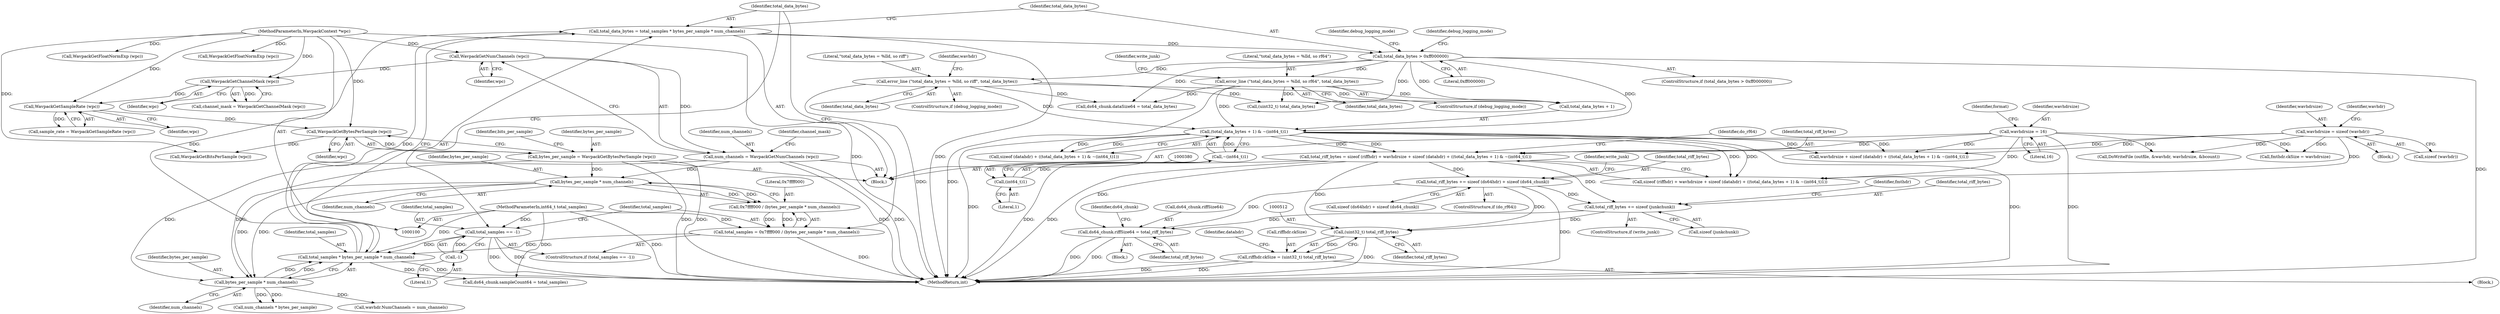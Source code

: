 digraph "0_WavPack_d5bf76b5a88d044a1be1d5656698e3ba737167e5_0@API" {
"1000393" [label="(Call,total_riff_bytes += sizeof (junkchunk))"];
"1000364" [label="(Call,total_riff_bytes = sizeof (riffhdr) + wavhdrsize + sizeof (datahdr) + ((total_data_bytes + 1) & ~(int64_t)1))"];
"1000158" [label="(Call,wavhdrsize = 16)"];
"1000265" [label="(Call,wavhdrsize = sizeof (wavhdr))"];
"1000374" [label="(Call,(total_data_bytes + 1) & ~(int64_t)1)"];
"1000201" [label="(Call,error_line (\"total_data_bytes = %lld, so rf64\", total_data_bytes))"];
"1000195" [label="(Call,total_data_bytes > 0xff000000)"];
"1000187" [label="(Call,total_data_bytes = total_samples * bytes_per_sample * num_channels)"];
"1000189" [label="(Call,total_samples * bytes_per_sample * num_channels)"];
"1000180" [label="(Call,total_samples = 0x7ffff000 / (bytes_per_sample * num_channels))"];
"1000182" [label="(Call,0x7ffff000 / (bytes_per_sample * num_channels))"];
"1000184" [label="(Call,bytes_per_sample * num_channels)"];
"1000140" [label="(Call,bytes_per_sample = WavpackGetBytesPerSample (wpc))"];
"1000142" [label="(Call,WavpackGetBytesPerSample (wpc))"];
"1000137" [label="(Call,WavpackGetSampleRate (wpc))"];
"1000132" [label="(Call,WavpackGetChannelMask (wpc))"];
"1000127" [label="(Call,WavpackGetNumChannels (wpc))"];
"1000102" [label="(MethodParameterIn,WavpackContext *wpc)"];
"1000125" [label="(Call,num_channels = WavpackGetNumChannels (wpc))"];
"1000103" [label="(MethodParameterIn,int64_t total_samples)"];
"1000176" [label="(Call,total_samples == -1)"];
"1000178" [label="(Call,-1)"];
"1000191" [label="(Call,bytes_per_sample * num_channels)"];
"1000213" [label="(Call,error_line (\"total_data_bytes = %lld, so riff\", total_data_bytes))"];
"1000378" [label="(Call,~(int64_t)1)"];
"1000379" [label="(Call,(int64_t)1)"];
"1000384" [label="(Call,total_riff_bytes += sizeof (ds64hdr) + sizeof (ds64_chunk))"];
"1000466" [label="(Call,ds64_chunk.riffSize64 = total_riff_bytes)"];
"1000511" [label="(Call,(uint32_t) total_riff_bytes)"];
"1000507" [label="(Call,riffhdr.ckSize = (uint32_t) total_riff_bytes)"];
"1000375" [label="(Call,total_data_bytes + 1)"];
"1000131" [label="(Identifier,channel_mask)"];
"1000415" [label="(Call,fmthdr.ckSize = wavhdrsize)"];
"1000467" [label="(Call,ds64_chunk.riffSize64)"];
"1000386" [label="(Call,sizeof (ds64hdr) + sizeof (ds64_chunk))"];
"1000371" [label="(Call,sizeof (datahdr) + ((total_data_bytes + 1) & ~(int64_t)1))"];
"1000146" [label="(Identifier,bits_per_sample)"];
"1000138" [label="(Identifier,wpc)"];
"1000385" [label="(Identifier,total_riff_bytes)"];
"1000621" [label="(Call,DoWriteFile (outfile, &wavhdr, wavhdrsize, &bcount))"];
"1000133" [label="(Identifier,wpc)"];
"1000213" [label="(Call,error_line (\"total_data_bytes = %lld, so riff\", total_data_bytes))"];
"1000196" [label="(Identifier,total_data_bytes)"];
"1000211" [label="(ControlStructure,if (debug_logging_mode))"];
"1000199" [label="(ControlStructure,if (debug_logging_mode))"];
"1000393" [label="(Call,total_riff_bytes += sizeof (junkchunk))"];
"1000466" [label="(Call,ds64_chunk.riffSize64 = total_riff_bytes)"];
"1000197" [label="(Literal,0xff000000)"];
"1000143" [label="(Identifier,wpc)"];
"1000130" [label="(Call,channel_mask = WavpackGetChannelMask (wpc))"];
"1000193" [label="(Identifier,num_channels)"];
"1000513" [label="(Identifier,total_riff_bytes)"];
"1000158" [label="(Call,wavhdrsize = 16)"];
"1000140" [label="(Call,bytes_per_sample = WavpackGetBytesPerSample (wpc))"];
"1000102" [label="(MethodParameterIn,WavpackContext *wpc)"];
"1000383" [label="(Identifier,do_rf64)"];
"1000125" [label="(Call,num_channels = WavpackGetNumChannels (wpc))"];
"1000264" [label="(Block,)"];
"1000239" [label="(Call,num_channels * bytes_per_sample)"];
"1000179" [label="(Literal,1)"];
"1000160" [label="(Literal,16)"];
"1000190" [label="(Identifier,total_samples)"];
"1000394" [label="(Identifier,total_riff_bytes)"];
"1000191" [label="(Call,bytes_per_sample * num_channels)"];
"1000167" [label="(Call,WavpackGetFloatNormExp (wpc))"];
"1000203" [label="(Identifier,total_data_bytes)"];
"1000471" [label="(Call,ds64_chunk.dataSize64 = total_data_bytes)"];
"1000181" [label="(Identifier,total_samples)"];
"1000105" [label="(Block,)"];
"1000382" [label="(ControlStructure,if (do_rf64))"];
"1000177" [label="(Identifier,total_samples)"];
"1000653" [label="(MethodReturn,int)"];
"1000180" [label="(Call,total_samples = 0x7ffff000 / (bytes_per_sample * num_channels))"];
"1000142" [label="(Call,WavpackGetBytesPerSample (wpc))"];
"1000153" [label="(Call,WavpackGetFloatNormExp (wpc))"];
"1000189" [label="(Call,total_samples * bytes_per_sample * num_channels)"];
"1000212" [label="(Identifier,debug_logging_mode)"];
"1000127" [label="(Call,WavpackGetNumChannels (wpc))"];
"1000184" [label="(Call,bytes_per_sample * num_channels)"];
"1000399" [label="(Identifier,fmthdr)"];
"1000187" [label="(Call,total_data_bytes = total_samples * bytes_per_sample * num_channels)"];
"1000366" [label="(Call,sizeof (riffhdr) + wavhdrsize + sizeof (datahdr) + ((total_data_bytes + 1) & ~(int64_t)1))"];
"1000147" [label="(Call,WavpackGetBitsPerSample (wpc))"];
"1000215" [label="(Identifier,total_data_bytes)"];
"1000141" [label="(Identifier,bytes_per_sample)"];
"1000473" [label="(Identifier,ds64_chunk)"];
"1000103" [label="(MethodParameterIn,int64_t total_samples)"];
"1000223" [label="(Call,wavhdr.NumChannels = num_channels)"];
"1000511" [label="(Call,(uint32_t) total_riff_bytes)"];
"1000132" [label="(Call,WavpackGetChannelMask (wpc))"];
"1000128" [label="(Identifier,wpc)"];
"1000364" [label="(Call,total_riff_bytes = sizeof (riffhdr) + wavhdrsize + sizeof (datahdr) + ((total_data_bytes + 1) & ~(int64_t)1))"];
"1000448" [label="(Block,)"];
"1000205" [label="(Identifier,write_junk)"];
"1000365" [label="(Identifier,total_riff_bytes)"];
"1000214" [label="(Literal,\"total_data_bytes = %lld, so riff\")"];
"1000182" [label="(Call,0x7ffff000 / (bytes_per_sample * num_channels))"];
"1000392" [label="(Identifier,write_junk)"];
"1000374" [label="(Call,(total_data_bytes + 1) & ~(int64_t)1)"];
"1000195" [label="(Call,total_data_bytes > 0xff000000)"];
"1000516" [label="(Identifier,datahdr)"];
"1000507" [label="(Call,riffhdr.ckSize = (uint32_t) total_riff_bytes)"];
"1000271" [label="(Identifier,wavhdr)"];
"1000188" [label="(Identifier,total_data_bytes)"];
"1000378" [label="(Call,~(int64_t)1)"];
"1000202" [label="(Literal,\"total_data_bytes = %lld, so rf64\")"];
"1000217" [label="(Identifier,wavhdr)"];
"1000185" [label="(Identifier,bytes_per_sample)"];
"1000508" [label="(Call,riffhdr.ckSize)"];
"1000381" [label="(Literal,1)"];
"1000379" [label="(Call,(int64_t)1)"];
"1000194" [label="(ControlStructure,if (total_data_bytes > 0xff000000))"];
"1000518" [label="(Call,(uint32_t) total_data_bytes)"];
"1000476" [label="(Call,ds64_chunk.sampleCount64 = total_samples)"];
"1000178" [label="(Call,-1)"];
"1000175" [label="(ControlStructure,if (total_samples == -1))"];
"1000186" [label="(Identifier,num_channels)"];
"1000192" [label="(Identifier,bytes_per_sample)"];
"1000201" [label="(Call,error_line (\"total_data_bytes = %lld, so rf64\", total_data_bytes))"];
"1000176" [label="(Call,total_samples == -1)"];
"1000137" [label="(Call,WavpackGetSampleRate (wpc))"];
"1000470" [label="(Identifier,total_riff_bytes)"];
"1000506" [label="(Block,)"];
"1000267" [label="(Call,sizeof (wavhdr))"];
"1000395" [label="(Call,sizeof (junkchunk))"];
"1000391" [label="(ControlStructure,if (write_junk))"];
"1000159" [label="(Identifier,wavhdrsize)"];
"1000126" [label="(Identifier,num_channels)"];
"1000135" [label="(Call,sample_rate = WavpackGetSampleRate (wpc))"];
"1000164" [label="(Identifier,format)"];
"1000369" [label="(Call,wavhdrsize + sizeof (datahdr) + ((total_data_bytes + 1) & ~(int64_t)1))"];
"1000265" [label="(Call,wavhdrsize = sizeof (wavhdr))"];
"1000200" [label="(Identifier,debug_logging_mode)"];
"1000183" [label="(Literal,0x7ffff000)"];
"1000384" [label="(Call,total_riff_bytes += sizeof (ds64hdr) + sizeof (ds64_chunk))"];
"1000266" [label="(Identifier,wavhdrsize)"];
"1000393" -> "1000391"  [label="AST: "];
"1000393" -> "1000395"  [label="CFG: "];
"1000394" -> "1000393"  [label="AST: "];
"1000395" -> "1000393"  [label="AST: "];
"1000399" -> "1000393"  [label="CFG: "];
"1000364" -> "1000393"  [label="DDG: "];
"1000384" -> "1000393"  [label="DDG: "];
"1000393" -> "1000466"  [label="DDG: "];
"1000393" -> "1000511"  [label="DDG: "];
"1000364" -> "1000105"  [label="AST: "];
"1000364" -> "1000366"  [label="CFG: "];
"1000365" -> "1000364"  [label="AST: "];
"1000366" -> "1000364"  [label="AST: "];
"1000383" -> "1000364"  [label="CFG: "];
"1000364" -> "1000653"  [label="DDG: "];
"1000158" -> "1000364"  [label="DDG: "];
"1000265" -> "1000364"  [label="DDG: "];
"1000374" -> "1000364"  [label="DDG: "];
"1000374" -> "1000364"  [label="DDG: "];
"1000364" -> "1000384"  [label="DDG: "];
"1000364" -> "1000466"  [label="DDG: "];
"1000364" -> "1000511"  [label="DDG: "];
"1000158" -> "1000105"  [label="AST: "];
"1000158" -> "1000160"  [label="CFG: "];
"1000159" -> "1000158"  [label="AST: "];
"1000160" -> "1000158"  [label="AST: "];
"1000164" -> "1000158"  [label="CFG: "];
"1000158" -> "1000653"  [label="DDG: "];
"1000158" -> "1000366"  [label="DDG: "];
"1000158" -> "1000369"  [label="DDG: "];
"1000158" -> "1000415"  [label="DDG: "];
"1000158" -> "1000621"  [label="DDG: "];
"1000265" -> "1000264"  [label="AST: "];
"1000265" -> "1000267"  [label="CFG: "];
"1000266" -> "1000265"  [label="AST: "];
"1000267" -> "1000265"  [label="AST: "];
"1000271" -> "1000265"  [label="CFG: "];
"1000265" -> "1000366"  [label="DDG: "];
"1000265" -> "1000369"  [label="DDG: "];
"1000265" -> "1000415"  [label="DDG: "];
"1000265" -> "1000621"  [label="DDG: "];
"1000374" -> "1000371"  [label="AST: "];
"1000374" -> "1000378"  [label="CFG: "];
"1000375" -> "1000374"  [label="AST: "];
"1000378" -> "1000374"  [label="AST: "];
"1000371" -> "1000374"  [label="CFG: "];
"1000374" -> "1000653"  [label="DDG: "];
"1000374" -> "1000653"  [label="DDG: "];
"1000374" -> "1000366"  [label="DDG: "];
"1000374" -> "1000366"  [label="DDG: "];
"1000374" -> "1000369"  [label="DDG: "];
"1000374" -> "1000369"  [label="DDG: "];
"1000374" -> "1000371"  [label="DDG: "];
"1000374" -> "1000371"  [label="DDG: "];
"1000201" -> "1000374"  [label="DDG: "];
"1000213" -> "1000374"  [label="DDG: "];
"1000195" -> "1000374"  [label="DDG: "];
"1000378" -> "1000374"  [label="DDG: "];
"1000201" -> "1000199"  [label="AST: "];
"1000201" -> "1000203"  [label="CFG: "];
"1000202" -> "1000201"  [label="AST: "];
"1000203" -> "1000201"  [label="AST: "];
"1000205" -> "1000201"  [label="CFG: "];
"1000201" -> "1000653"  [label="DDG: "];
"1000195" -> "1000201"  [label="DDG: "];
"1000201" -> "1000375"  [label="DDG: "];
"1000201" -> "1000471"  [label="DDG: "];
"1000201" -> "1000518"  [label="DDG: "];
"1000195" -> "1000194"  [label="AST: "];
"1000195" -> "1000197"  [label="CFG: "];
"1000196" -> "1000195"  [label="AST: "];
"1000197" -> "1000195"  [label="AST: "];
"1000200" -> "1000195"  [label="CFG: "];
"1000212" -> "1000195"  [label="CFG: "];
"1000195" -> "1000653"  [label="DDG: "];
"1000187" -> "1000195"  [label="DDG: "];
"1000195" -> "1000213"  [label="DDG: "];
"1000195" -> "1000375"  [label="DDG: "];
"1000195" -> "1000471"  [label="DDG: "];
"1000195" -> "1000518"  [label="DDG: "];
"1000187" -> "1000105"  [label="AST: "];
"1000187" -> "1000189"  [label="CFG: "];
"1000188" -> "1000187"  [label="AST: "];
"1000189" -> "1000187"  [label="AST: "];
"1000196" -> "1000187"  [label="CFG: "];
"1000187" -> "1000653"  [label="DDG: "];
"1000189" -> "1000187"  [label="DDG: "];
"1000189" -> "1000187"  [label="DDG: "];
"1000189" -> "1000191"  [label="CFG: "];
"1000190" -> "1000189"  [label="AST: "];
"1000191" -> "1000189"  [label="AST: "];
"1000189" -> "1000653"  [label="DDG: "];
"1000180" -> "1000189"  [label="DDG: "];
"1000176" -> "1000189"  [label="DDG: "];
"1000103" -> "1000189"  [label="DDG: "];
"1000191" -> "1000189"  [label="DDG: "];
"1000191" -> "1000189"  [label="DDG: "];
"1000189" -> "1000476"  [label="DDG: "];
"1000180" -> "1000175"  [label="AST: "];
"1000180" -> "1000182"  [label="CFG: "];
"1000181" -> "1000180"  [label="AST: "];
"1000182" -> "1000180"  [label="AST: "];
"1000188" -> "1000180"  [label="CFG: "];
"1000180" -> "1000653"  [label="DDG: "];
"1000182" -> "1000180"  [label="DDG: "];
"1000182" -> "1000180"  [label="DDG: "];
"1000103" -> "1000180"  [label="DDG: "];
"1000182" -> "1000184"  [label="CFG: "];
"1000183" -> "1000182"  [label="AST: "];
"1000184" -> "1000182"  [label="AST: "];
"1000184" -> "1000182"  [label="DDG: "];
"1000184" -> "1000182"  [label="DDG: "];
"1000184" -> "1000186"  [label="CFG: "];
"1000185" -> "1000184"  [label="AST: "];
"1000186" -> "1000184"  [label="AST: "];
"1000140" -> "1000184"  [label="DDG: "];
"1000125" -> "1000184"  [label="DDG: "];
"1000184" -> "1000191"  [label="DDG: "];
"1000184" -> "1000191"  [label="DDG: "];
"1000140" -> "1000105"  [label="AST: "];
"1000140" -> "1000142"  [label="CFG: "];
"1000141" -> "1000140"  [label="AST: "];
"1000142" -> "1000140"  [label="AST: "];
"1000146" -> "1000140"  [label="CFG: "];
"1000140" -> "1000653"  [label="DDG: "];
"1000140" -> "1000653"  [label="DDG: "];
"1000142" -> "1000140"  [label="DDG: "];
"1000140" -> "1000191"  [label="DDG: "];
"1000142" -> "1000143"  [label="CFG: "];
"1000143" -> "1000142"  [label="AST: "];
"1000137" -> "1000142"  [label="DDG: "];
"1000102" -> "1000142"  [label="DDG: "];
"1000142" -> "1000147"  [label="DDG: "];
"1000137" -> "1000135"  [label="AST: "];
"1000137" -> "1000138"  [label="CFG: "];
"1000138" -> "1000137"  [label="AST: "];
"1000135" -> "1000137"  [label="CFG: "];
"1000137" -> "1000135"  [label="DDG: "];
"1000132" -> "1000137"  [label="DDG: "];
"1000102" -> "1000137"  [label="DDG: "];
"1000132" -> "1000130"  [label="AST: "];
"1000132" -> "1000133"  [label="CFG: "];
"1000133" -> "1000132"  [label="AST: "];
"1000130" -> "1000132"  [label="CFG: "];
"1000132" -> "1000130"  [label="DDG: "];
"1000127" -> "1000132"  [label="DDG: "];
"1000102" -> "1000132"  [label="DDG: "];
"1000127" -> "1000125"  [label="AST: "];
"1000127" -> "1000128"  [label="CFG: "];
"1000128" -> "1000127"  [label="AST: "];
"1000125" -> "1000127"  [label="CFG: "];
"1000127" -> "1000125"  [label="DDG: "];
"1000102" -> "1000127"  [label="DDG: "];
"1000102" -> "1000100"  [label="AST: "];
"1000102" -> "1000653"  [label="DDG: "];
"1000102" -> "1000147"  [label="DDG: "];
"1000102" -> "1000153"  [label="DDG: "];
"1000102" -> "1000167"  [label="DDG: "];
"1000125" -> "1000105"  [label="AST: "];
"1000126" -> "1000125"  [label="AST: "];
"1000131" -> "1000125"  [label="CFG: "];
"1000125" -> "1000653"  [label="DDG: "];
"1000125" -> "1000653"  [label="DDG: "];
"1000125" -> "1000191"  [label="DDG: "];
"1000103" -> "1000100"  [label="AST: "];
"1000103" -> "1000653"  [label="DDG: "];
"1000103" -> "1000176"  [label="DDG: "];
"1000103" -> "1000476"  [label="DDG: "];
"1000176" -> "1000175"  [label="AST: "];
"1000176" -> "1000178"  [label="CFG: "];
"1000177" -> "1000176"  [label="AST: "];
"1000178" -> "1000176"  [label="AST: "];
"1000181" -> "1000176"  [label="CFG: "];
"1000188" -> "1000176"  [label="CFG: "];
"1000176" -> "1000653"  [label="DDG: "];
"1000176" -> "1000653"  [label="DDG: "];
"1000178" -> "1000176"  [label="DDG: "];
"1000178" -> "1000179"  [label="CFG: "];
"1000179" -> "1000178"  [label="AST: "];
"1000191" -> "1000193"  [label="CFG: "];
"1000192" -> "1000191"  [label="AST: "];
"1000193" -> "1000191"  [label="AST: "];
"1000191" -> "1000223"  [label="DDG: "];
"1000191" -> "1000239"  [label="DDG: "];
"1000191" -> "1000239"  [label="DDG: "];
"1000213" -> "1000211"  [label="AST: "];
"1000213" -> "1000215"  [label="CFG: "];
"1000214" -> "1000213"  [label="AST: "];
"1000215" -> "1000213"  [label="AST: "];
"1000217" -> "1000213"  [label="CFG: "];
"1000213" -> "1000653"  [label="DDG: "];
"1000213" -> "1000375"  [label="DDG: "];
"1000213" -> "1000471"  [label="DDG: "];
"1000213" -> "1000518"  [label="DDG: "];
"1000378" -> "1000379"  [label="CFG: "];
"1000379" -> "1000378"  [label="AST: "];
"1000378" -> "1000653"  [label="DDG: "];
"1000379" -> "1000378"  [label="DDG: "];
"1000379" -> "1000381"  [label="CFG: "];
"1000380" -> "1000379"  [label="AST: "];
"1000381" -> "1000379"  [label="AST: "];
"1000384" -> "1000382"  [label="AST: "];
"1000384" -> "1000386"  [label="CFG: "];
"1000385" -> "1000384"  [label="AST: "];
"1000386" -> "1000384"  [label="AST: "];
"1000392" -> "1000384"  [label="CFG: "];
"1000384" -> "1000653"  [label="DDG: "];
"1000384" -> "1000466"  [label="DDG: "];
"1000384" -> "1000511"  [label="DDG: "];
"1000466" -> "1000448"  [label="AST: "];
"1000466" -> "1000470"  [label="CFG: "];
"1000467" -> "1000466"  [label="AST: "];
"1000470" -> "1000466"  [label="AST: "];
"1000473" -> "1000466"  [label="CFG: "];
"1000466" -> "1000653"  [label="DDG: "];
"1000466" -> "1000653"  [label="DDG: "];
"1000511" -> "1000507"  [label="AST: "];
"1000511" -> "1000513"  [label="CFG: "];
"1000512" -> "1000511"  [label="AST: "];
"1000513" -> "1000511"  [label="AST: "];
"1000507" -> "1000511"  [label="CFG: "];
"1000511" -> "1000653"  [label="DDG: "];
"1000511" -> "1000507"  [label="DDG: "];
"1000507" -> "1000506"  [label="AST: "];
"1000508" -> "1000507"  [label="AST: "];
"1000516" -> "1000507"  [label="CFG: "];
"1000507" -> "1000653"  [label="DDG: "];
"1000507" -> "1000653"  [label="DDG: "];
}
